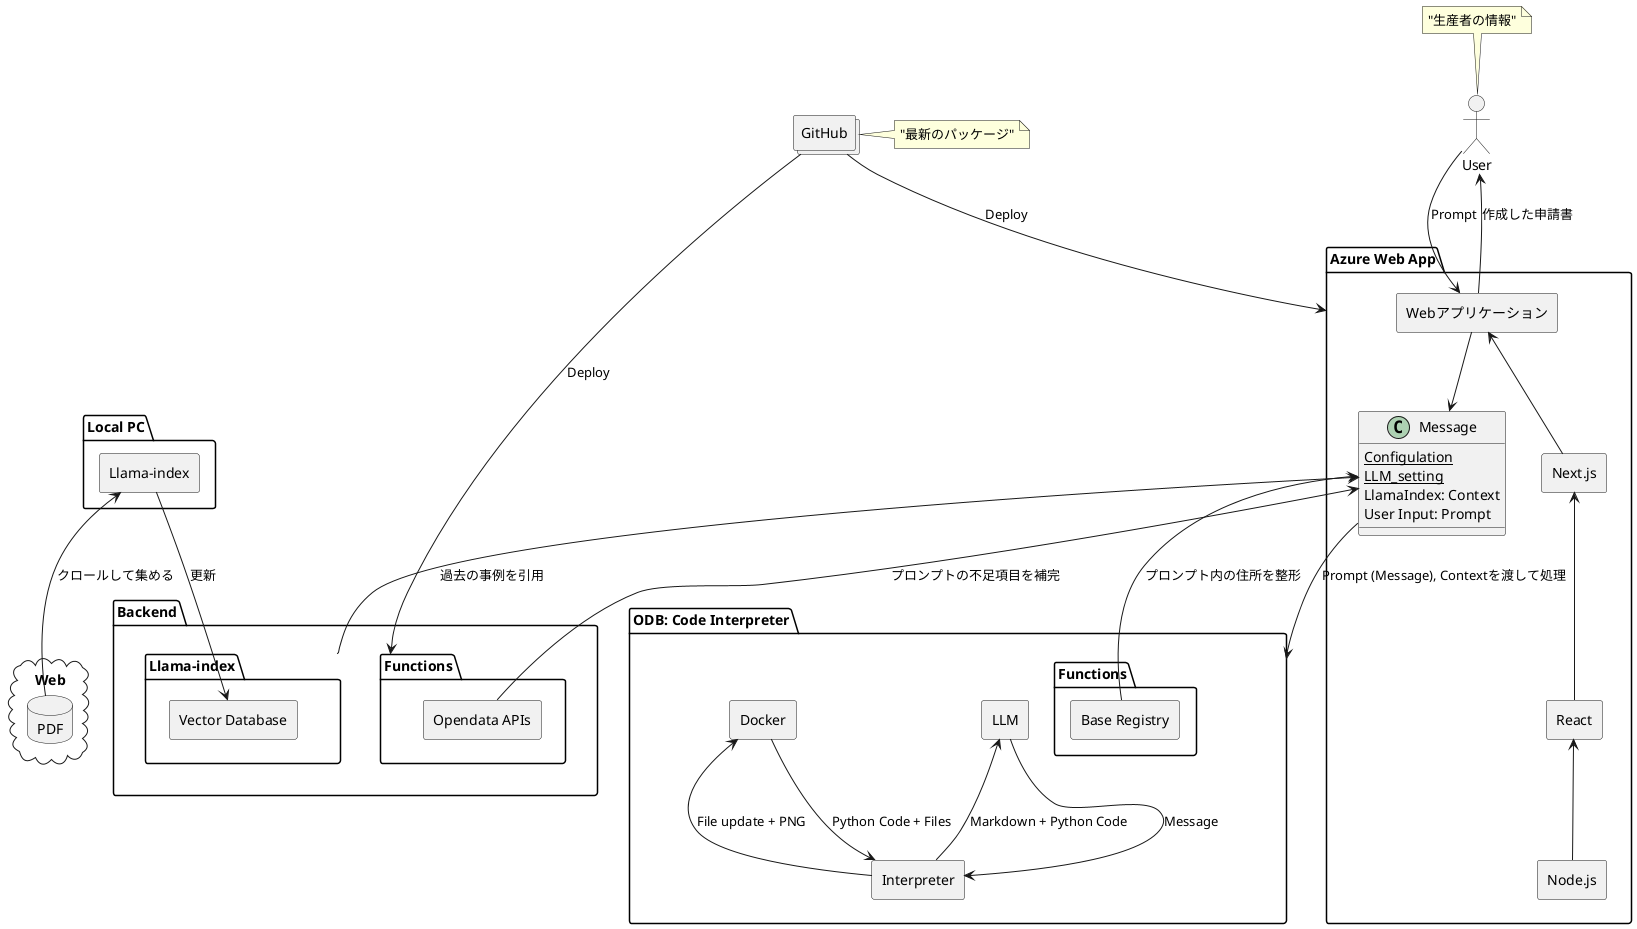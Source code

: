 @startuml Co2TA // Carbon Tech Assist
allowmixing

package "Azure Web App" as Azure {
    class "Message" as Message {
        {static} Configulation
        {static} LLM_setting
        LlamaIndex: Context
        User Input: Prompt
    }
    rectangle "Webアプリケーション" as WebApp
    rectangle "Next.js" as Next
    rectangle "React" as React
    rectangle "Node.js" as Node

    WebApp <-down- Next
    Next <-down- React
    React <-down- Node
}

package "ODB: Code Interpreter" as ODB {
    rectangle "Interpreter" as Interpreter
    rectangle "LLM" as LLM
    rectangle "Docker" as Docker
    package "Functions" {
        rectangle "Base Registry" as BaseRegistry
    }

    LLM --> Interpreter : Message
    LLM <-- Interpreter : Markdown + Python Code
    Docker --> Interpreter : Python Code + Files
    Docker <-- Interpreter : File update + PNG
}

actor "User" as User
collections "GitHub" as GitHub

User --> WebApp : Prompt
note top of User : "生産者の情報"
User <-- WebApp : "作成した申請書"

package "Backend" {
    package "Functions" as service_func {
        rectangle "Opendata APIs" as OpenDataAPI
    }
    package "Llama-index" as LlamaIndexSearch {
        rectangle "Vector Database" as VectorDB
    }
}

Message <-- BaseRegistry : プロンプト内の住所を整形
Message <-- OpenDataAPI : プロンプトの不足項目を補完
Message <-- LlamaIndexSearch : 過去の事例を引用
Message --> ODB : Prompt (Message), Contextを渡して処理
WebApp --> Message

GitHub --> Azure : Deploy
note right of GitHub : "最新のパッケージ"
GitHub --> service_func : Deploy

package "Local PC" {
    rectangle "Llama-index" as LlamaIndexDev
}

LlamaIndexDev --> VectorDB : 更新

cloud "Web" {
    database "PDF" as PDF
}

LlamaIndexDev <-- PDF : クロールして集める

@enduml
